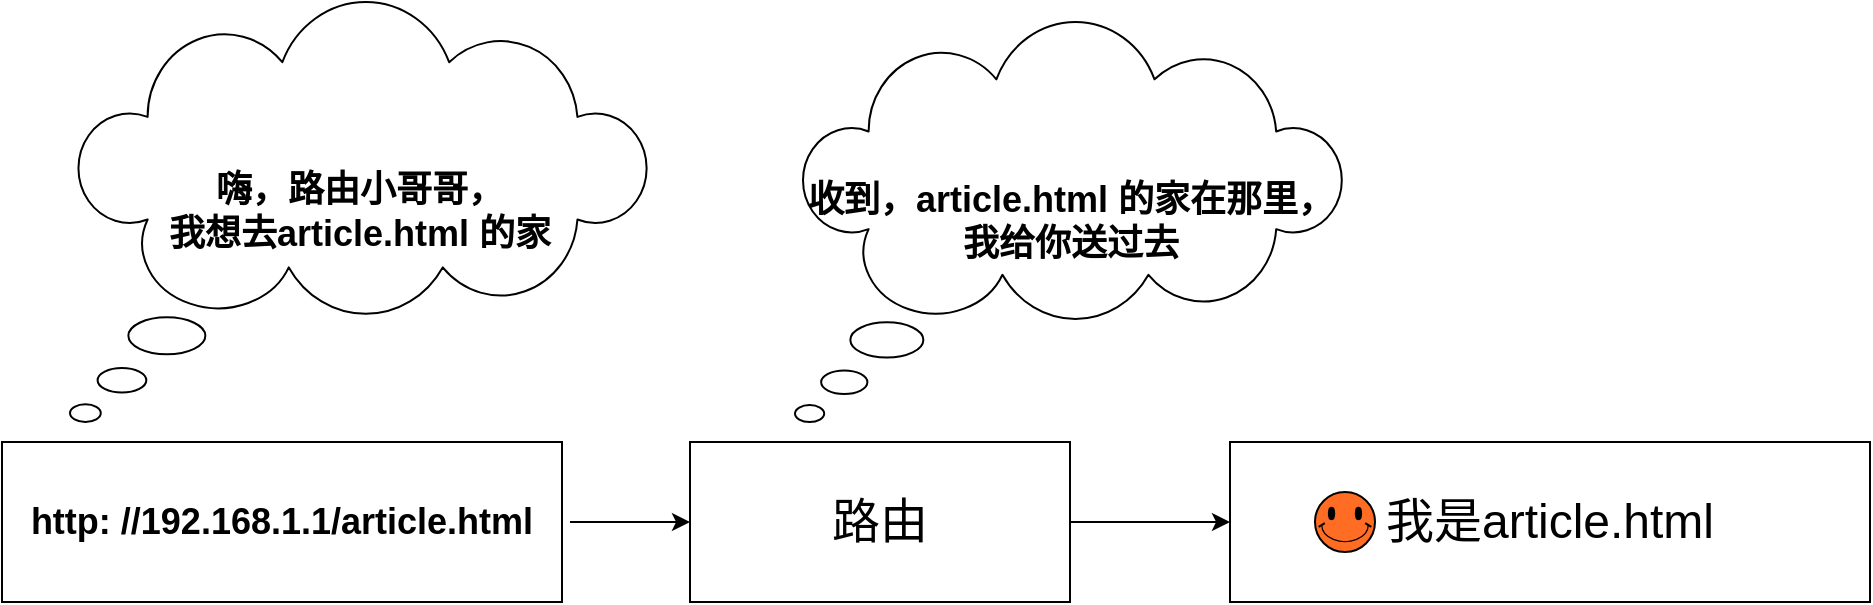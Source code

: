 <mxfile version="12.1.6" type="device" pages="1"><diagram id="nV7X74YD-dW_So-NGYOp" name="第 1 页"><mxGraphModel dx="1426" dy="905" grid="1" gridSize="10" guides="1" tooltips="1" connect="1" arrows="1" fold="1" page="1" pageScale="1" pageWidth="1169" pageHeight="827" math="0" shadow="0"><root><mxCell id="0"/><mxCell id="1" parent="0"/><mxCell id="4x7vtXA0tXzlsqxzC8Vd-7" style="edgeStyle=orthogonalEdgeStyle;rounded=0;orthogonalLoop=1;jettySize=auto;html=1;exitX=1;exitY=0.5;exitDx=0;exitDy=0;" parent="1" edge="1"><mxGeometry relative="1" as="geometry"><mxPoint x="384" y="340" as="targetPoint"/><mxPoint x="324" y="340" as="sourcePoint"/></mxGeometry></mxCell><mxCell id="4x7vtXA0tXzlsqxzC8Vd-6" value="&lt;font style=&quot;font-size: 18px&quot;&gt;&lt;b&gt;http: //192.168.1.1/article.html&lt;/b&gt;&lt;/font&gt;" style="rounded=0;whiteSpace=wrap;html=1;" parent="1" vertex="1"><mxGeometry x="40" y="300" width="280" height="80" as="geometry"/></mxCell><mxCell id="4x7vtXA0tXzlsqxzC8Vd-10" value="" style="edgeStyle=orthogonalEdgeStyle;rounded=0;orthogonalLoop=1;jettySize=auto;html=1;" parent="1" source="4x7vtXA0tXzlsqxzC8Vd-8" target="4x7vtXA0tXzlsqxzC8Vd-9" edge="1"><mxGeometry relative="1" as="geometry"/></mxCell><mxCell id="4x7vtXA0tXzlsqxzC8Vd-8" value="&lt;font style=&quot;font-size: 24px&quot;&gt;路由&lt;/font&gt;" style="rounded=0;whiteSpace=wrap;html=1;" parent="1" vertex="1"><mxGeometry x="384" y="300" width="190" height="80" as="geometry"/></mxCell><mxCell id="4x7vtXA0tXzlsqxzC8Vd-9" value="&lt;span style=&quot;font-size: 24px&quot;&gt;我是article.html&lt;/span&gt;" style="rounded=0;whiteSpace=wrap;html=1;" parent="1" vertex="1"><mxGeometry x="654" y="300" width="320" height="80" as="geometry"/></mxCell><mxCell id="4x7vtXA0tXzlsqxzC8Vd-12" value="&lt;font style=&quot;font-size: 18px&quot;&gt;&lt;b&gt;嗨，路由小哥哥，&lt;br&gt;我想去article.html 的家&lt;/b&gt;&lt;/font&gt;" style="whiteSpace=wrap;html=1;shape=mxgraph.basic.cloud_callout" parent="1" vertex="1"><mxGeometry x="74" y="80" width="290" height="210" as="geometry"/></mxCell><mxCell id="4x7vtXA0tXzlsqxzC8Vd-13" value="&lt;font style=&quot;font-size: 18px&quot;&gt;&lt;b&gt;收到，article.html 的家在那里，&lt;br&gt;我给你送过去&lt;/b&gt;&lt;/font&gt;" style="whiteSpace=wrap;html=1;shape=mxgraph.basic.cloud_callout" parent="1" vertex="1"><mxGeometry x="436.5" y="90" width="275" height="200" as="geometry"/></mxCell><mxCell id="4x7vtXA0tXzlsqxzC8Vd-14" value="" style="verticalLabelPosition=bottom;verticalAlign=top;html=1;shape=mxgraph.basic.smiley;fillColor=#FF6D24;" parent="1" vertex="1"><mxGeometry x="696.5" y="325" width="30" height="30" as="geometry"/></mxCell></root></mxGraphModel></diagram></mxfile>